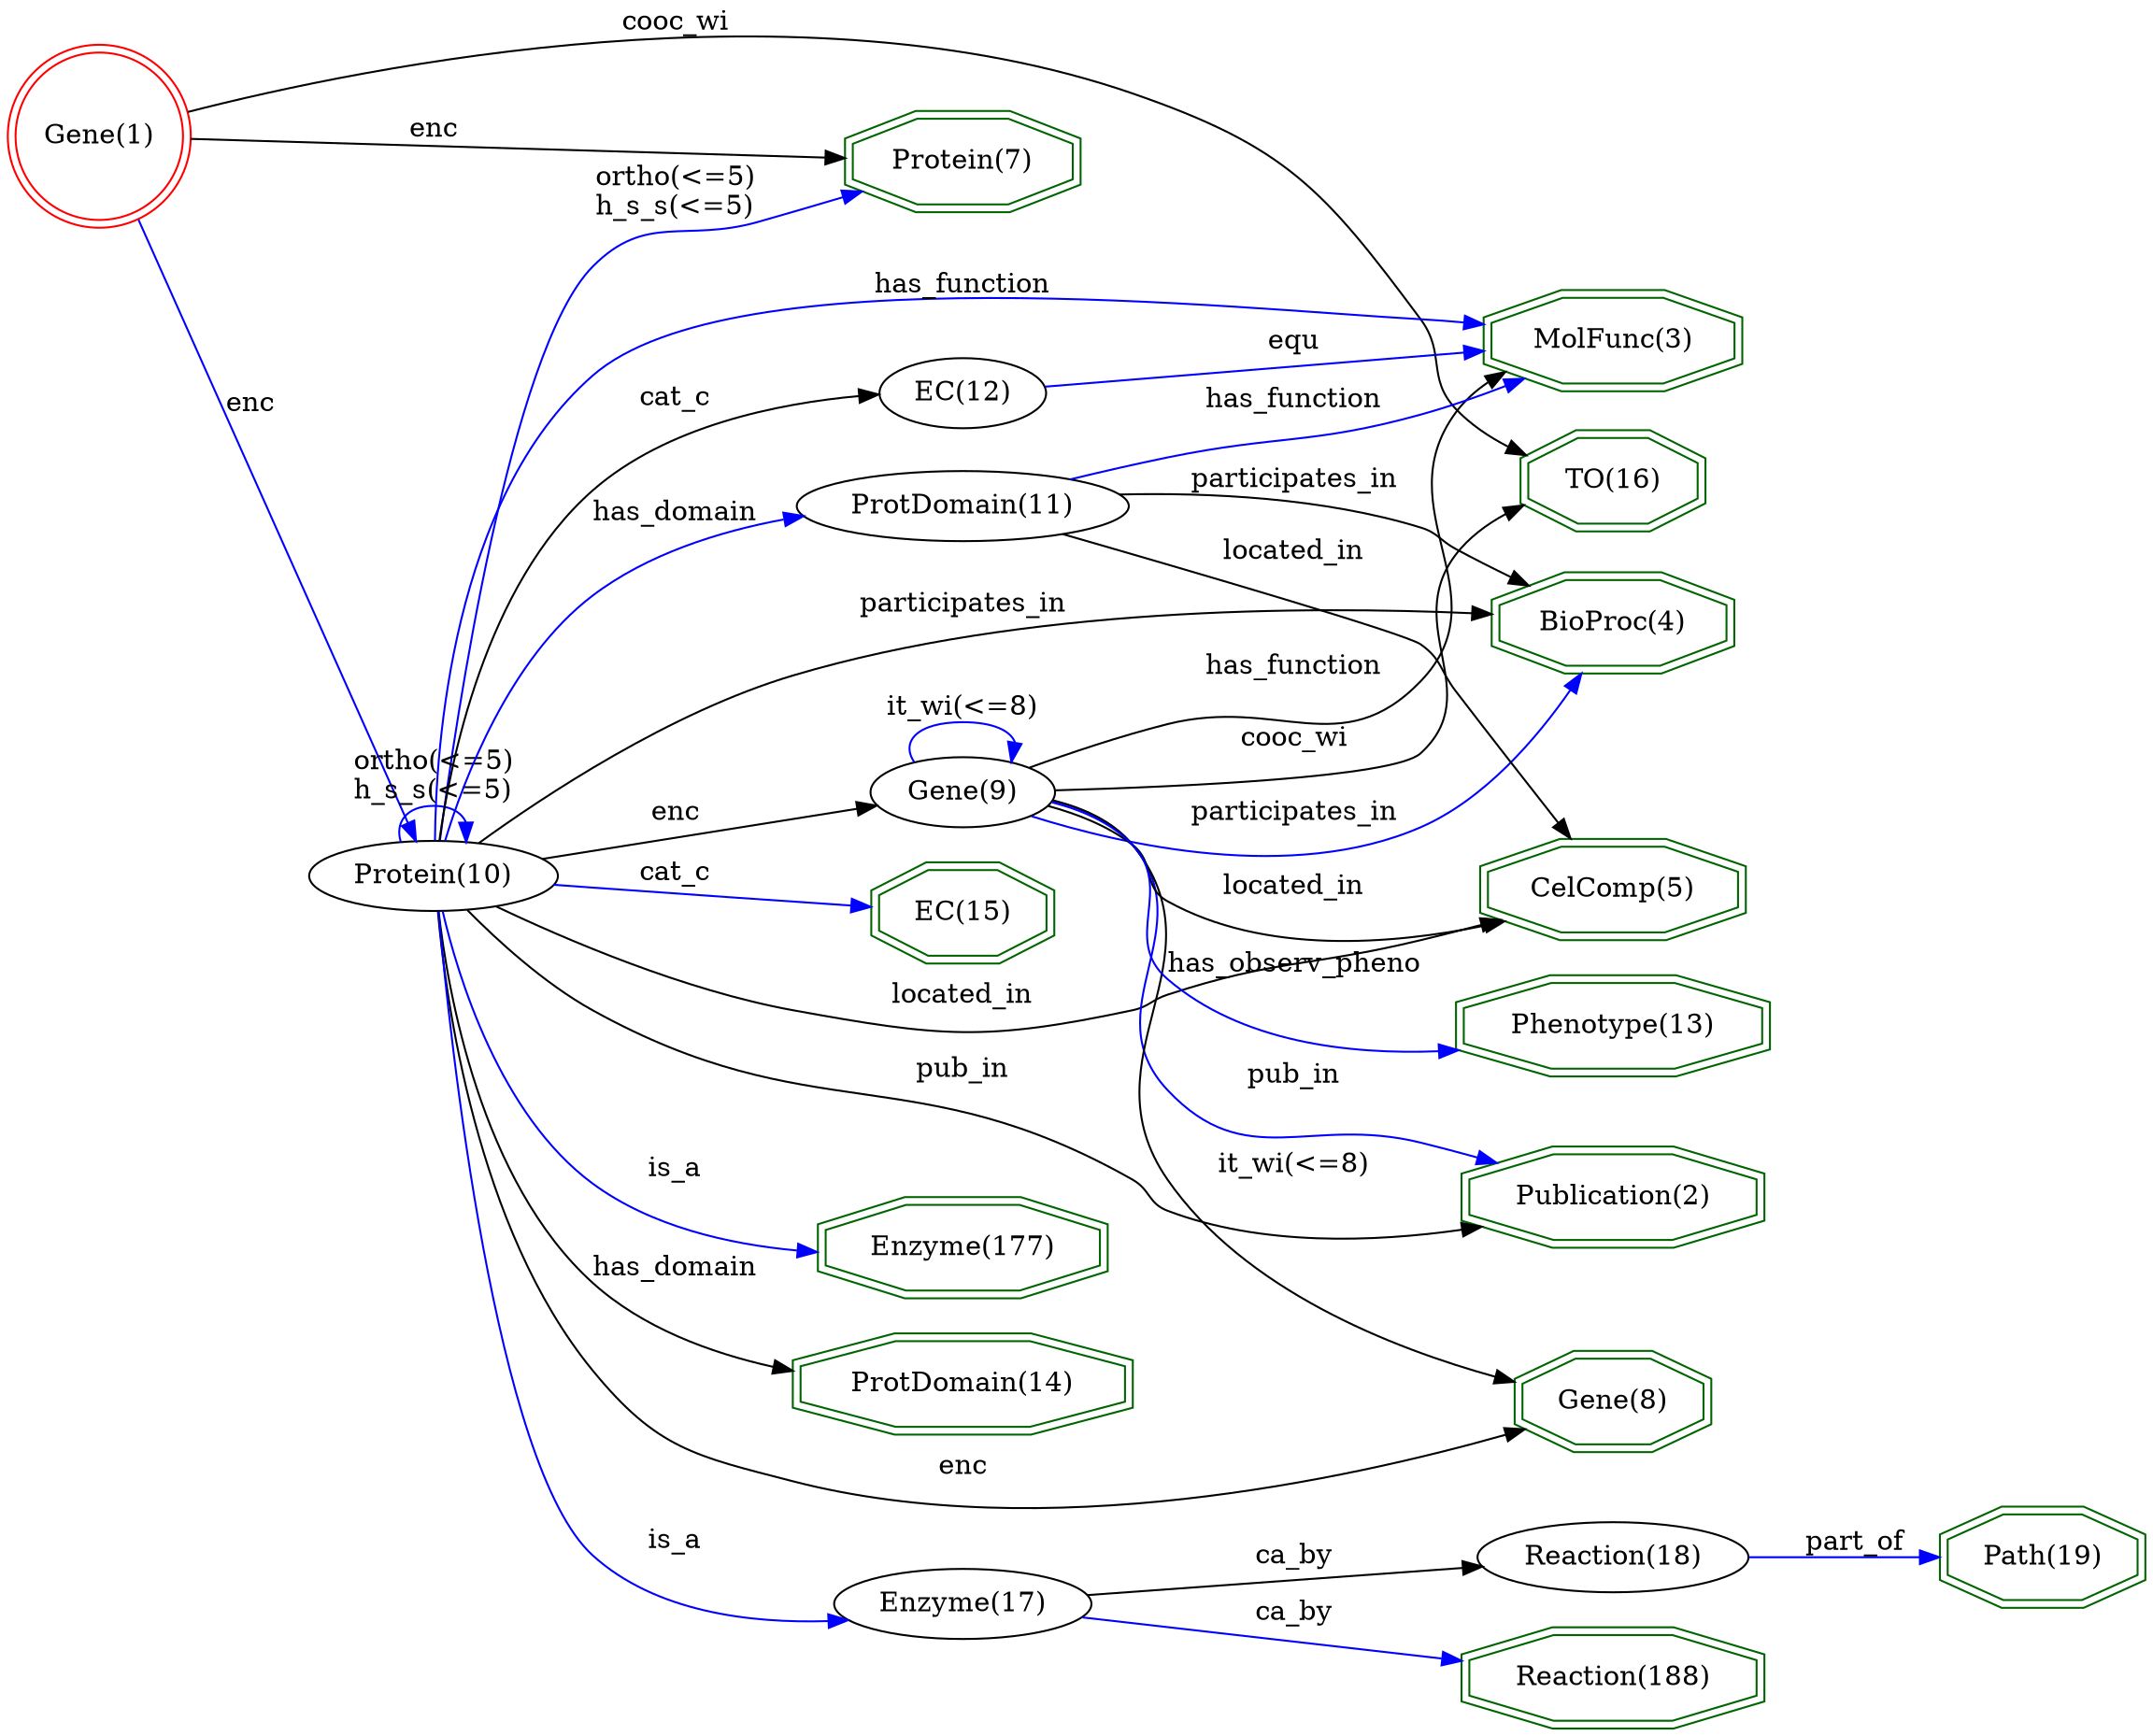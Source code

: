 digraph {
	graph [_draw_="c 9 -#fffffe00 C 7 -#ffffff P 4 0 0 0 837 956.4 837 956.4 0 ",
		bb="0,0,956.4,837",
		rankdir=LR,
		xdotversion=1.7
	];
	node [label="\N"];
	"Protein(7)"	[_draw_="c 7 -#006400 p 8 473.21 756.54 473.21 771.46 444.2 782 403.18 782 374.17 771.46 374.17 756.54 403.18 746 444.2 746 c 7 -#006400 \
p 8 477.19 753.74 477.19 774.26 444.9 786 402.48 786 370.19 774.26 370.19 753.74 402.48 742 444.9 742 ",
		_ldraw_="F 14 11 -Times-Roman c 7 -#000000 T 423.69 759.8 0 56.77 10 -Protein(7) ",
		color=darkgreen,
		height=0.61111,
		pos="423.69,764",
		shape=doubleoctagon,
		width=1.4931];
	"Path(19)"	[_draw_="c 7 -#006400 p 8 952.32 72.54 952.32 87.46 926.65 98 890.35 98 864.68 87.46 864.68 72.54 890.35 62 926.65 62 c 7 -#006400 p 8 956.31 \
69.86 956.31 90.14 927.44 102 889.56 102 860.69 90.14 860.69 69.86 889.56 58 927.44 58 ",
		_ldraw_="F 14 11 -Times-Roman c 7 -#000000 T 908.5 75.8 0 48.21 8 -Path(19) ",
		color=darkgreen,
		height=0.61111,
		pos="908.5,80",
		shape=doubleoctagon,
		width=1.3307];
	"BioProc(4)"	[_draw_="c 7 -#006400 p 8 766.32 524.54 766.32 539.46 735.01 550 690.73 550 659.42 539.46 659.42 524.54 690.73 514 735.01 514 c 7 -#006400 \
p 8 770.32 521.67 770.32 542.33 735.67 554 690.07 554 655.42 542.33 655.42 521.67 690.07 510 735.67 510 ",
		_ldraw_="F 14 11 -Times-Roman c 7 -#000000 T 712.87 527.8 0 62.21 10 -BioProc(4) ",
		color=darkgreen,
		height=0.61111,
		pos="712.87,532",
		shape=doubleoctagon,
		width=1.5966];
	"Publication(2)"	[_draw_="c 7 -#006400 p 8 778.77 243.54 778.77 258.46 740.16 269 685.57 269 646.97 258.46 646.97 243.54 685.57 233 740.16 233 c 7 -#006400 \
p 8 782.78 240.49 782.78 261.51 740.7 273 685.04 273 642.96 261.51 642.96 240.49 685.04 229 740.7 229 ",
		_ldraw_="F 14 11 -Times-Roman c 7 -#000000 T 712.87 246.8 0 80.1 14 -Publication(2) ",
		color=darkgreen,
		height=0.61111,
		pos="712.87,251",
		shape=doubleoctagon,
		width=1.9362];
	"Gene(8)"	[_draw_="c 7 -#006400 p 8 754.98 147.54 754.98 162.46 730.31 173 695.43 173 670.76 162.46 670.76 147.54 695.43 137 730.31 137 c 7 -#006400 \
p 8 758.96 144.9 758.96 165.1 731.12 177 694.61 177 666.78 165.1 666.78 144.9 694.61 133 731.12 133 ",
		_ldraw_="F 14 11 -Times-Roman c 7 -#000000 T 712.87 150.8 0 45.86 7 -Gene(8) ",
		color=darkgreen,
		height=0.61111,
		pos="712.87,155",
		shape=doubleoctagon,
		width=1.286];
	"Reaction(188)"	[_draw_="c 7 -#006400 p 8 778.75 14.54 778.75 29.46 740.16 40 685.58 40 646.99 29.46 646.99 14.54 685.58 4 740.16 4 c 7 -#006400 p 8 782.76 \
11.49 782.76 32.51 740.7 44 685.04 44 642.98 32.51 642.98 11.49 685.04 0 740.7 0 ",
		_ldraw_="F 14 11 -Times-Roman c 7 -#000000 T 712.87 17.8 0 80.08 13 -Reaction(188) ",
		color=darkgreen,
		height=0.61111,
		pos="712.87,22",
		shape=doubleoctagon,
		width=1.9359];
	"EC(15)"	[_draw_="c 7 -#006400 p 8 462.92 380.54 462.92 395.46 439.94 406 407.44 406 384.46 395.46 384.46 380.54 407.44 370 439.94 370 c 7 -#006400 \
p 8 466.93 377.98 466.93 398.02 440.82 410 406.56 410 380.45 398.02 380.45 377.98 406.56 366 440.82 366 ",
		_ldraw_="F 14 11 -Times-Roman c 7 -#000000 T 423.69 383.8 0 41.21 6 -EC(15) ",
		color=darkgreen,
		height=0.61111,
		pos="423.69,388",
		shape=doubleoctagon,
		width=1.1977];
	"CelComp(5)"	[_draw_="c 7 -#006400 p 8 771.47 384.54 771.47 399.46 737.14 410 688.59 410 654.27 399.46 654.27 384.54 688.59 374 737.14 374 c 7 -#006400 \
p 8 775.46 381.59 775.46 402.41 737.74 414 688 414 650.28 402.41 650.28 381.59 688 370 737.74 370 ",
		_ldraw_="F 14 11 -Times-Roman c 7 -#000000 T 712.87 387.8 0 69.99 10 -CelComp(5) ",
		color=darkgreen,
		height=0.61111,
		pos="712.87,392",
		shape=doubleoctagon,
		width=1.7443];
	"MolFunc(3)"	[_draw_="c 7 -#006400 p 8 770.26 663.54 770.26 678.46 736.64 689 689.1 689 655.48 678.46 655.48 663.54 689.1 653 736.64 653 c 7 -#006400 \
p 8 774.27 660.61 774.27 681.39 737.26 693 688.48 693 651.47 681.39 651.47 660.61 688.48 649 737.26 649 ",
		_ldraw_="F 14 11 -Times-Roman c 7 -#000000 T 712.87 666.8 0 67.66 10 -MolFunc(3) ",
		color=darkgreen,
		height=0.61111,
		pos="712.87,671",
		shape=doubleoctagon,
		width=1.7];
	"TO(16)"	[_draw_="c 7 -#006400 p 8 752.33 596.54 752.33 611.46 729.21 622 696.53 622 673.41 611.46 673.41 596.54 696.53 586 729.21 586 c 7 -#006400 \
p 8 756.33 593.97 756.33 614.03 730.08 626 695.66 626 669.41 614.03 669.41 593.97 695.66 582 730.08 582 ",
		_ldraw_="F 14 11 -Times-Roman c 7 -#000000 T 712.87 599.8 0 41.74 6 -TO(16) ",
		color=darkgreen,
		height=0.61111,
		pos="712.87,604",
		shape=doubleoctagon,
		width=1.2077];
	"Phenotype(13)"	[_draw_="c 7 -#006400 p 8 779.98 322.54 779.98 337.46 740.67 348 685.07 348 645.76 337.46 645.76 322.54 685.07 312 740.67 312 c 7 -#006400 \
p 8 783.96 319.47 783.96 340.53 741.19 352 684.55 352 641.77 340.53 641.77 319.47 684.55 308 741.19 308 ",
		_ldraw_="F 14 11 -Times-Roman c 7 -#000000 T 712.87 325.8 0 82.43 13 -Phenotype(13) ",
		color=darkgreen,
		height=0.61111,
		pos="712.87,330",
		shape=doubleoctagon,
		width=1.9805];
	"Enzyme(177)"	[_draw_="c 7 -#006400 p 8 486.76 218.54 486.76 233.46 449.81 244 397.57 244 360.62 233.46 360.62 218.54 397.57 208 449.81 208 c 7 -#006400 \
p 8 490.76 215.53 490.76 236.47 450.37 248 397.01 248 356.62 236.47 356.62 215.53 397.01 204 450.37 204 ",
		_ldraw_="F 14 11 -Times-Roman c 7 -#000000 T 423.69 221.8 0 76.19 11 -Enzyme(177) ",
		color=darkgreen,
		height=0.61111,
		pos="423.69,226",
		shape=doubleoctagon,
		width=1.8621];
	"ProtDomain(14)"	[_draw_="c 7 -#006400 p 8 497.55 156.54 497.55 171.46 454.28 182 393.1 182 349.84 171.46 349.84 156.54 393.1 146 454.28 146 c 7 -#006400 \
p 8 501.55 153.4 501.55 174.6 454.76 186 392.62 186 345.83 174.6 345.83 153.4 392.62 142 454.76 142 ",
		_ldraw_="F 14 11 -Times-Roman c 7 -#000000 T 423.69 159.8 0 91.77 14 -ProtDomain(14) ",
		color=darkgreen,
		height=0.61111,
		pos="423.69,164",
		shape=doubleoctagon,
		width=2.1578];
	"Gene(1)"	[_draw_="c 7 -#ff0000 e 43.08 775 39.15 39.15 c 7 -#ff0000 e 43.08 775 43.15 43.15 ",
		_ldraw_="F 14 11 -Times-Roman c 7 -#000000 T 43.08 770.8 0 45.86 7 -Gene(1) ",
		color=red,
		height=1.1966,
		pos="43.077,775",
		shape=doublecircle,
		width=1.1966];
	"Gene(1)" -> "Protein(7)"	[_draw_="c 7 -#000000 B 4 86.41 773.77 152.98 771.84 282.53 768.07 359.95 765.82 ",
		_hdraw_="S 5 -solid c 7 -#000000 C 7 -#000000 P 3 360.16 769.32 370.06 765.53 359.96 762.32 ",
		_ldraw_="F 14 11 -Times-Roman c 7 -#000000 T 191.97 774.8 0 19.43 3 -enc ",
		color=black,
		label=enc,
		lp="191.97,779",
		pos="e,370.06,765.53 86.407,773.77 152.98,771.84 282.53,768.07 359.95,765.82"];
	"Gene(1)" -> "TO(16)"	[_draw_="c 7 -#000000 B 13 84.41 787.37 166.36 810.26 356.83 851.95 501.37 795 570.48 767.77 580.6 741.58 623.57 681 635.09 664.77 627.93 \
654.49 641.57 640 648.55 632.59 657.4 626.45 666.44 621.47 ",
		_hdraw_="S 5 -solid c 7 -#000000 C 7 -#000000 P 3 668.16 624.52 675.48 616.86 664.98 618.28 ",
		_ldraw_="F 14 11 -Times-Roman c 7 -#000000 T 294.18 825.8 0 47.43 7 -cooc_wi ",
		color=black,
		label=cooc_wi,
		lp="294.18,830",
		pos="e,675.48,616.86 84.408,787.37 166.36,810.26 356.83,851.95 501.37,795 570.48,767.77 580.6,741.58 623.57,681 635.09,664.77 627.93,\
654.49 641.57,640 648.55,632.59 657.4,626.45 666.44,621.47"];
	"Protein(10)"	[_draw_="c 7 -#000000 e 191.97 407 50.27 18 ",
		_ldraw_="F 14 11 -Times-Roman c 7 -#000000 T 191.97 402.8 0 63.77 11 -Protein(10) ",
		height=0.5,
		pos="191.97,407",
		width=1.3996];
	"Gene(1)" -> "Protein(10)"	[_draw_="c 7 -#0000ff B 4 59.94 735.27 89.93 660.12 154.28 498.91 180.01 434.46 ",
		_hdraw_="S 5 -solid c 7 -#0000ff C 7 -#0000ff P 3 183.34 435.56 183.79 424.97 176.84 432.96 ",
		_ldraw_="F 14 11 -Times-Roman c 7 -#000000 T 113.87 625.8 0 19.43 3 -enc ",
		color=blue,
		label=enc,
		lp="113.87,630",
		pos="e,183.79,424.97 59.936,735.27 89.934,660.12 154.28,498.91 180.01,434.46"];
	"Reaction(18)"	[_draw_="c 7 -#000000 e 712.87 80 56.04 18 ",
		_ldraw_="F 14 11 -Times-Roman c 7 -#000000 T 712.87 75.8 0 73.08 12 -Reaction(18) ",
		height=0.5,
		pos="712.87,80",
		width=1.5631];
	"Reaction(18)" -> "Path(19)"	[_draw_="c 7 -#0000ff B 4 769.36 80 794.7 80 824.69 80 850.24 80 ",
		_hdraw_="S 5 -solid c 7 -#0000ff C 7 -#0000ff P 3 850.52 83.5 860.52 80 850.52 76.5 ",
		_ldraw_="F 14 11 -Times-Roman c 7 -#000000 T 822.38 82.8 0 40.43 7 -part_of ",
		color=blue,
		label=part_of,
		lp="822.38,87",
		pos="e,860.52,80 769.36,80 794.7,80 824.69,80 850.24,80"];
	"Protein(10)" -> "Protein(7)"	[_draw_="c 7 -#0000ff B 7 194.69 425.33 200.59 484.22 221.72 667.2 260.35 710 260.85 710.55 323.38 731.26 370.68 746.87 ",
		_hdraw_="S 5 -solid c 7 -#0000ff C 7 -#0000ff P 3 369.62 750.2 380.22 750.01 371.82 743.55 ",
		_ldraw_="F 14 11 -Times-Roman c 7 -#000000 T 294.18 748.8 0 61.67 10 -ortho(<=5) F 14 11 -Times-Roman c 7 -#000000 T 294.18 734.8 0 64.01 \
10 -h_s_s(<=5) ",
		color=blue,
		label="ortho(<=5)\nh_s_s(<=5)",
		lp="294.18,746",
		pos="e,380.22,750.01 194.69,425.33 200.59,484.22 221.72,667.2 260.35,710 260.85,710.55 323.38,731.26 370.68,746.87"];
	"Protein(10)" -> "BioProc(4)"	[_draw_="c 7 -#000000 B 7 212.1 423.8 239.56 446.78 292.74 487.22 346.01 505 446.26 538.47 570.27 539.89 645.12 536.75 ",
		_hdraw_="S 5 -solid c 7 -#000000 C 7 -#000000 P 3 645.52 540.24 655.34 536.28 645.19 533.24 ",
		_ldraw_="F 14 11 -Times-Roman c 7 -#000000 T 423.69 536.8 0 82.41 15 -participates_in ",
		color=black,
		label=participates_in,
		lp="423.69,541",
		pos="e,655.34,536.28 212.1,423.8 239.56,446.78 292.74,487.22 346.01,505 446.26,538.47 570.27,539.89 645.12,536.75"];
	"Protein(10)" -> "Publication(2)"	[_draw_="c 7 -#000000 B 13 207.46 389.69 220.14 375.47 239.74 355.67 260.35 343 357.24 283.44 406.89 320.31 501.37 257 511.31 250.34 508.45 \
241.87 519.37 237 561.28 218.34 613.41 223.64 652.85 232.61 ",
		_hdraw_="S 5 -solid c 7 -#000000 C 7 -#000000 P 3 652.05 236.02 662.59 234.96 653.69 229.21 ",
		_ldraw_="F 14 11 -Times-Roman c 7 -#000000 T 423.69 309.8 0 38.89 6 -pub_in ",
		color=black,
		label=pub_in,
		lp="423.69,314",
		pos="e,662.59,234.96 207.46,389.69 220.14,375.47 239.74,355.67 260.35,343 357.24,283.44 406.89,320.31 501.37,257 511.31,250.34 508.45,\
241.87 519.37,237 561.28,218.34 613.41,223.64 652.85,232.61"];
	"Protein(10)" -> "Gene(8)"	[_draw_="c 7 -#000000 B 10 193.81 388.85 196.63 346.63 208.73 240.19 260.35 172 287.37 136.31 302.95 131.24 346.01 119 456.45 87.59 592.35 \
118.11 663.38 139.02 ",
		_hdraw_="S 5 -solid c 7 -#000000 C 7 -#000000 P 3 662.8 142.5 673.38 142.03 664.81 135.8 ",
		_ldraw_="F 14 11 -Times-Roman c 7 -#000000 T 423.69 121.8 0 19.43 3 -enc ",
		color=black,
		label=enc,
		lp="423.69,126",
		pos="e,673.38,142.03 193.81,388.85 196.63,346.63 208.73,240.19 260.35,172 287.37,136.31 302.95,131.24 346.01,119 456.45,87.594 592.35,\
118.11 663.38,139.02"];
	"Protein(10)" -> "EC(15)"	[_draw_="c 7 -#0000ff B 7 240.44 401.89 247.12 401.22 253.91 400.57 260.35 400 296.9 396.75 338.13 393.71 369.89 391.5 ",
		_hdraw_="S 5 -solid c 7 -#0000ff C 7 -#0000ff P 3 370.54 394.97 380.28 390.79 370.06 387.98 ",
		_ldraw_="F 14 11 -Times-Roman c 7 -#000000 T 294.18 402.8 0 29.53 5 -cat_c ",
		color=blue,
		label=cat_c,
		lp="294.18,407",
		pos="e,380.28,390.79 240.44,401.89 247.12,401.22 253.91,400.57 260.35,400 296.9,396.75 338.13,393.71 369.89,391.5"];
	"Protein(10)" -> "CelComp(5)"	[_draw_="c 7 -#000000 B 10 219.84 391.89 249.61 376.09 299.56 352.32 346.01 343 413.71 329.41 432.77 335.12 501.37 343 553.66 349 611.83 \
363.14 653.75 374.69 ",
		_hdraw_="S 5 -solid c 7 -#000000 C 7 -#000000 P 3 652.94 378.1 663.51 377.41 654.82 371.35 ",
		_ldraw_="F 14 11 -Times-Roman c 7 -#000000 T 423.69 345.8 0 58.31 10 -located_in ",
		color=black,
		label=located_in,
		lp="423.69,350",
		pos="e,663.51,377.41 219.84,391.89 249.61,376.09 299.56,352.32 346.01,343 413.71,329.41 432.77,335.12 501.37,343 553.66,349 611.83,363.14 \
653.75,374.69"];
	"Protein(10)" -> "MolFunc(3)"	[_draw_="c 7 -#0000ff B 7 192.51 425.28 192.42 469.79 198.53 584.8 260.35 648 363.99 753.94 560.38 716.12 656.31 688.97 ",
		_hdraw_="S 5 -solid c 7 -#0000ff C 7 -#0000ff P 3 657.48 692.27 666.11 686.13 655.54 685.55 ",
		_ldraw_="F 14 11 -Times-Roman c 7 -#000000 T 423.69 720.8 0 72.32 12 -has_function ",
		color=blue,
		label=has_function,
		lp="423.69,725",
		pos="e,666.11,686.13 192.51,425.28 192.42,469.79 198.53,584.8 260.35,648 363.99,753.94 560.38,716.12 656.31,688.97"];
	"Protein(10)" -> "Enzyme(177)"	[_draw_="c 7 -#0000ff B 7 195.55 388.79 201.14 356.57 217.5 289.74 260.35 256 284.43 237.05 316.7 228.69 346.13 225.39 ",
		_hdraw_="S 5 -solid c 7 -#0000ff C 7 -#0000ff P 3 346.77 228.84 356.4 224.42 346.12 221.88 ",
		_ldraw_="F 14 11 -Times-Roman c 7 -#000000 T 294.18 258.8 0 22.55 4 -is_a ",
		color=blue,
		label=is_a,
		lp="294.18,263",
		pos="e,356.4,224.42 195.55,388.79 201.14,356.57 217.5,289.74 260.35,256 284.43,237.05 316.7,228.69 346.13,225.39"];
	"Protein(10)" -> "ProtDomain(14)"	[_draw_="c 7 -#000000 B 7 193.78 388.83 196.51 350.16 208.41 259.24 260.35 210 280.8 190.62 308.8 179.3 335.79 172.74 ",
		_hdraw_="S 5 -solid c 7 -#000000 C 7 -#000000 P 3 336.68 176.12 345.68 170.52 335.15 169.29 ",
		_ldraw_="F 14 11 -Times-Roman c 7 -#000000 T 294.18 212.8 0 67.66 10 -has_domain ",
		color=black,
		label=has_domain,
		lp="294.18,217",
		pos="e,345.68,170.52 193.78,388.83 196.51,350.16 208.41,259.24 260.35,210 280.8,190.62 308.8,179.3 335.79,172.74"];
	"Protein(10)" -> "Protein(10)"	[_draw_="c 7 -#0000ff B 7 178.04 424.41 175.44 434.09 180.08 443 191.97 443 199.39 443 203.99 439.52 205.76 434.54 ",
		_hdraw_="S 5 -solid c 7 -#0000ff C 7 -#0000ff P 3 209.26 434.45 205.89 424.41 202.26 434.36 ",
		_ldraw_="F 14 11 -Times-Roman c 7 -#000000 T 191.97 459.8 0 61.67 10 -ortho(<=5) F 14 11 -Times-Roman c 7 -#000000 T 191.97 445.8 0 64.01 \
10 -h_s_s(<=5) ",
		color=blue,
		label="ortho(<=5)\nh_s_s(<=5)",
		lp="191.97,457",
		pos="e,205.89,424.41 178.04,424.41 175.44,434.09 180.08,443 191.97,443 199.39,443 203.99,439.52 205.76,434.54"];
	"Enzyme(17)"	[_draw_="c 7 -#000000 e 423.69 56 53.63 18 ",
		_ldraw_="F 14 11 -Times-Roman c 7 -#000000 T 423.69 51.8 0 69.19 10 -Enzyme(17) ",
		height=0.5,
		pos="423.69,56",
		width=1.4949];
	"Protein(10)" -> "Enzyme(17)"	[_draw_="c 7 -#0000ff B 7 194.09 388.82 198.32 326.81 215.36 124.99 260.35 82 287.01 56.54 328.08 50.15 362.24 50.07 ",
		_hdraw_="S 5 -solid c 7 -#0000ff C 7 -#0000ff P 3 362.54 53.57 372.6 50.23 362.65 46.57 ",
		_ldraw_="F 14 11 -Times-Roman c 7 -#000000 T 294.18 84.8 0 22.55 4 -is_a ",
		color=blue,
		label=is_a,
		lp="294.18,89",
		pos="e,372.6,50.232 194.09,388.82 198.32,326.81 215.36,124.99 260.35,82 287.01,56.537 328.08,50.148 362.24,50.068"];
	"Gene(9)"	[_draw_="c 7 -#000000 e 423.69 446 39.15 18 ",
		_ldraw_="F 14 11 -Times-Roman c 7 -#000000 T 423.69 441.8 0 45.86 7 -Gene(9) ",
		height=0.5,
		pos="423.69,446",
		width=1.0855];
	"Protein(10)" -> "Gene(9)"	[_draw_="c 7 -#000000 B 4 237.81 414.61 277.89 421.42 336.37 431.35 376.78 438.21 ",
		_hdraw_="S 5 -solid c 7 -#000000 C 7 -#000000 P 3 376.2 441.66 386.64 439.88 377.37 434.76 ",
		_ldraw_="F 14 11 -Times-Roman c 7 -#000000 T 294.18 430.8 0 19.43 3 -enc ",
		color=black,
		label=enc,
		lp="294.18,435",
		pos="e,386.64,439.88 237.81,414.61 277.89,421.42 336.37,431.35 376.78,438.21"];
	"EC(12)"	[_draw_="c 7 -#000000 e 423.69 647 36.28 18 ",
		_ldraw_="F 14 11 -Times-Roman c 7 -#000000 T 423.69 642.8 0 41.21 6 -EC(12) ",
		height=0.5,
		pos="423.69,647",
		width=1.0039];
	"Protein(10)" -> "EC(12)"	[_draw_="c 7 -#000000 B 7 194.26 425.07 197.88 462.23 211.36 547.65 260.35 595 291.92 625.51 341.42 638.12 377.47 643.33 ",
		_hdraw_="S 5 -solid c 7 -#000000 C 7 -#000000 P 3 377.35 646.85 387.72 644.67 378.25 639.91 ",
		_ldraw_="F 14 11 -Times-Roman c 7 -#000000 T 294.18 632.8 0 29.53 5 -cat_c ",
		color=black,
		label=cat_c,
		lp="294.18,637",
		pos="e,387.72,644.67 194.26,425.07 197.88,462.23 211.36,547.65 260.35,595 291.92,625.51 341.42,638.12 377.47,643.33"];
	"ProtDomain(11)"	[_draw_="c 7 -#000000 e 423.69 589 68 18 ",
		_ldraw_="F 14 11 -Times-Roman c 7 -#000000 T 423.69 584.8 0 91.25 14 -ProtDomain(11) ",
		height=0.5,
		pos="423.69,589",
		width=1.8819];
	"Protein(10)" -> "ProtDomain(11)"	[_draw_="c 7 -#0000ff B 7 196.69 425.38 203.73 455.28 221.86 514.28 260.35 546 284.92 566.24 318.05 577.04 347.98 582.76 ",
		_hdraw_="S 5 -solid c 7 -#0000ff C 7 -#0000ff P 3 347.53 586.24 357.98 584.52 348.74 579.34 ",
		_ldraw_="F 14 11 -Times-Roman c 7 -#000000 T 294.18 579.8 0 67.66 10 -has_domain ",
		color=blue,
		label=has_domain,
		lp="294.18,584",
		pos="e,357.98,584.52 196.69,425.38 203.73,455.28 221.86,514.28 260.35,546 284.92,566.24 318.05,577.04 347.98,582.76"];
	"Enzyme(17)" -> "Reaction(188)"	[_draw_="c 7 -#0000ff B 4 474.71 50.08 518.31 44.92 582.3 37.34 632.82 31.36 ",
		_hdraw_="S 5 -solid c 7 -#0000ff C 7 -#0000ff P 3 633.54 34.8 643.06 30.15 632.72 27.85 ",
		_ldraw_="F 14 11 -Times-Roman c 7 -#000000 T 571.47 47.8 0 33.43 5 -ca_by ",
		color=blue,
		label=ca_by,
		lp="571.47,52",
		pos="e,643.06,30.147 474.71,50.078 518.31,44.916 582.3,37.34 632.82,31.359"];
	"Enzyme(17)" -> "Reaction(18)"	[_draw_="c 7 -#000000 B 4 476.03 60.29 524.13 64.31 596.17 70.33 647.97 74.66 ",
		_hdraw_="S 5 -solid c 7 -#000000 C 7 -#000000 P 3 647.79 78.16 658.05 75.5 648.37 71.18 ",
		_ldraw_="F 14 11 -Times-Roman c 7 -#000000 T 571.47 75.8 0 33.43 5 -ca_by ",
		color=black,
		label=ca_by,
		lp="571.47,80",
		pos="e,658.05,75.502 476.03,60.291 524.13,64.31 596.17,70.331 647.97,74.66"];
	"Gene(9)" -> "BioProc(4)"	[_draw_="c 7 -#0000ff B 7 454.57 434.87 494.91 421.73 568.12 404.66 623.57 430 655.31 444.5 680.01 476.67 695.11 501.02 ",
		_hdraw_="S 5 -solid c 7 -#0000ff C 7 -#0000ff P 3 692.3 503.13 700.43 509.93 698.31 499.55 ",
		_ldraw_="F 14 11 -Times-Roman c 7 -#000000 T 571.47 432.8 0 82.41 15 -participates_in ",
		color=blue,
		label=participates_in,
		lp="571.47,437",
		pos="e,700.43,509.93 454.57,434.87 494.91,421.73 568.12,404.66 623.57,430 655.31,444.5 680.01,476.67 695.11,501.02"];
	"Gene(9)" -> "Publication(2)"	[_draw_="c 7 -#0000ff B 10 461.77 441.22 476.17 437.48 491.54 430.83 501.37 419 534.45 379.22 484.92 342.6 519.37 304 523.79 299.05 591.66 \
281.09 645.58 267.44 ",
		_hdraw_="S 5 -solid c 7 -#0000ff C 7 -#0000ff P 3 646.63 270.78 655.47 264.94 644.92 264 ",
		_ldraw_="F 14 11 -Times-Roman c 7 -#000000 T 571.47 306.8 0 38.89 6 -pub_in ",
		color=blue,
		label=pub_in,
		lp="571.47,311",
		pos="e,655.47,264.94 461.77,441.22 476.17,437.48 491.54,430.83 501.37,419 534.45,379.22 484.92,342.6 519.37,304 523.79,299.05 591.66,\
281.09 645.58,267.44"];
	"Gene(9)" -> "Gene(8)"	[_draw_="c 7 -#000000 B 10 461.65 441.53 476.2 437.85 491.72 431.16 501.37 419 546.7 361.92 478.29 316.2 519.37 256 551.48 208.95 612.63 \
182.27 657.43 168.3 ",
		_hdraw_="S 5 -solid c 7 -#000000 C 7 -#000000 P 3 658.43 171.65 667.01 165.42 656.42 164.95 ",
		_ldraw_="F 14 11 -Times-Roman c 7 -#000000 T 571.47 258.8 0 60.89 10 -it_wi(<=8) ",
		color=black,
		label="it_wi(<=8)",
		lp="571.47,263",
		pos="e,667.01,165.42 461.65,441.53 476.2,437.85 491.72,431.16 501.37,419 546.7,361.92 478.29,316.2 519.37,256 551.48,208.95 612.63,182.27 \
657.43,168.3"];
	"Gene(9)" -> "CelComp(5)"	[_draw_="c 7 -#000000 B 10 459.79 438.63 473.71 434.5 489.26 428.25 501.37 419 512.54 410.47 506.94 399.56 519.37 393 558.26 372.5 608.01 \
372.8 647.19 377.94 ",
		_hdraw_="S 5 -solid c 7 -#000000 C 7 -#000000 P 3 646.77 381.42 657.17 379.38 647.78 374.49 ",
		_ldraw_="F 14 11 -Times-Roman c 7 -#000000 T 571.47 395.8 0 58.31 10 -located_in ",
		color=black,
		label=located_in,
		lp="571.47,400",
		pos="e,657.17,379.38 459.79,438.63 473.71,434.5 489.26,428.25 501.37,419 512.54,410.47 506.94,399.56 519.37,393 558.26,372.5 608.01,372.8 \
647.19,377.94"];
	"Gene(9)" -> "MolFunc(3)"	[_draw_="c 7 -#000000 B 13 453.33 457.83 471.93 465.2 496.81 474.49 519.37 481 564.85 494.13 591.34 468.34 623.57 503 663.89 546.36 607.34 \
586.69 641.57 635 645.88 641.08 651.52 646.19 657.74 650.49 ",
		_hdraw_="S 5 -solid c 7 -#000000 C 7 -#000000 P 3 656.15 653.62 666.51 655.84 659.8 647.64 ",
		_ldraw_="F 14 11 -Times-Roman c 7 -#000000 T 571.47 505.8 0 72.32 12 -has_function ",
		color=black,
		label=has_function,
		lp="571.47,510",
		pos="e,666.51,655.84 453.33,457.83 471.93,465.2 496.81,474.49 519.37,481 564.85,494.13 591.34,468.34 623.57,503 663.89,546.36 607.34,\
586.69 641.57,635 645.88,641.08 651.52,646.19 657.74,650.49"];
	"Gene(9)" -> "TO(16)"	[_draw_="c 7 -#000000 B 10 462.94 444.82 514.07 444.09 600.93 446.1 623.57 467 655.47 496.44 616.56 527.52 641.57 563 648.12 572.28 657.48 \
579.78 667.25 585.69 ",
		_hdraw_="S 5 -solid c 7 -#000000 C 7 -#000000 P 3 665.83 588.91 676.27 590.69 669.22 582.78 ",
		_ldraw_="F 14 11 -Times-Roman c 7 -#000000 T 571.47 469.8 0 47.43 7 -cooc_wi ",
		color=black,
		label=cooc_wi,
		lp="571.47,474",
		pos="e,676.27,590.69 462.94,444.82 514.07,444.09 600.93,446.1 623.57,467 655.47,496.44 616.56,527.52 641.57,563 648.12,572.28 657.48,\
579.78 667.25,585.69"];
	"Gene(9)" -> "Phenotype(13)"	[_draw_="c 7 -#0000ff B 10 461.05 440.57 475.33 436.73 490.8 430.18 501.37 419 521.09 398.15 497.68 375.79 519.37 357 549.7 330.73 593.37 \
323.04 631.45 322.33 ",
		_hdraw_="S 5 -solid c 7 -#0000ff C 7 -#0000ff P 3 631.52 325.83 641.51 322.3 631.5 318.83 ",
		_ldraw_="F 14 11 -Times-Roman c 7 -#000000 T 571.47 359.8 0 104.2 16 -has_observ_pheno ",
		color=blue,
		label=has_observ_pheno,
		lp="571.47,364",
		pos="e,641.51,322.3 461.05,440.57 475.33,436.73 490.8,430.18 501.37,419 521.09,398.15 497.68,375.79 519.37,357 549.7,330.73 593.37,323.04 \
631.45,322.33"];
	"Gene(9)" -> "Gene(9)"	[_draw_="c 7 -#0000ff B 7 402.03 461.17 395.47 471.66 402.69 482 423.69 482 437.8 482 445.69 477.33 447.36 471.09 ",
		_hdraw_="S 5 -solid c 7 -#0000ff C 7 -#0000ff P 3 450.76 470.27 445.35 461.17 443.9 471.66 ",
		_ldraw_="F 14 11 -Times-Roman c 7 -#000000 T 423.69 484.8 0 60.89 10 -it_wi(<=8) ",
		color=blue,
		label="it_wi(<=8)",
		lp="423.69,489",
		pos="e,445.35,461.17 402.03,461.17 395.47,471.66 402.69,482 423.69,482 437.8,482 445.69,477.33 447.36,471.09"];
	"EC(12)" -> "MolFunc(3)"	[_draw_="c 7 -#0000ff B 4 459.62 649.92 504.53 653.67 583.6 660.28 641.27 665.1 ",
		_hdraw_="S 5 -solid c 7 -#0000ff C 7 -#0000ff P 3 641.16 668.6 651.41 665.95 641.74 661.63 ",
		_ldraw_="F 14 11 -Times-Roman c 7 -#000000 T 571.47 665.8 0 20.21 3 -equ ",
		color=blue,
		label=equ,
		lp="571.47,670",
		pos="e,651.41,665.95 459.62,649.92 504.53,653.67 583.6,660.28 641.27,665.1"];
	"ProtDomain(11)" -> "BioProc(4)"	[_draw_="c 7 -#000000 B 7 489.44 593.35 528.9 594.22 579.95 592.15 623.57 580 633.61 577.2 653.51 566.57 671.87 556.01 ",
		_hdraw_="S 5 -solid c 7 -#000000 C 7 -#000000 P 3 673.83 558.93 680.72 550.88 670.31 552.87 ",
		_ldraw_="F 14 11 -Times-Roman c 7 -#000000 T 571.47 595.8 0 82.41 15 -participates_in ",
		color=black,
		label=participates_in,
		lp="571.47,600",
		pos="e,680.72,550.88 489.44,593.35 528.9,594.22 579.95,592.15 623.57,580 633.61,577.2 653.51,566.57 671.87,556.01"];
	"ProtDomain(11)" -> "CelComp(5)"	[_draw_="c 7 -#000000 B 7 468.94 575.5 523.6 558.57 610.94 530.61 623.57 521 632.81 513.98 669.11 458.77 692.19 422.89 ",
		_hdraw_="S 5 -solid c 7 -#000000 C 7 -#000000 P 3 695.29 424.54 697.75 414.23 689.4 420.76 ",
		_ldraw_="F 14 11 -Times-Roman c 7 -#000000 T 571.47 560.8 0 58.31 10 -located_in ",
		color=black,
		label=located_in,
		lp="571.47,565",
		pos="e,697.75,414.23 468.94,575.5 523.6,558.57 610.94,530.61 623.57,521 632.81,513.98 669.11,458.77 692.19,422.89"];
	"ProtDomain(11)" -> "MolFunc(3)"	[_draw_="c 7 -#0000ff B 7 474.96 600.77 529.09 613.5 609.42 632.59 623.57 637 636.07 640.9 649.34 645.66 661.7 650.38 ",
		_hdraw_="S 5 -solid c 7 -#0000ff C 7 -#0000ff P 3 660.79 653.78 671.38 654.13 663.32 647.25 ",
		_ldraw_="F 14 11 -Times-Roman c 7 -#000000 T 571.47 639.8 0 72.32 12 -has_function ",
		color=blue,
		label=has_function,
		lp="571.47,644",
		pos="e,671.38,654.13 474.96,600.77 529.09,613.5 609.42,632.59 623.57,637 636.07,640.9 649.34,645.66 661.7,650.38"];
}
